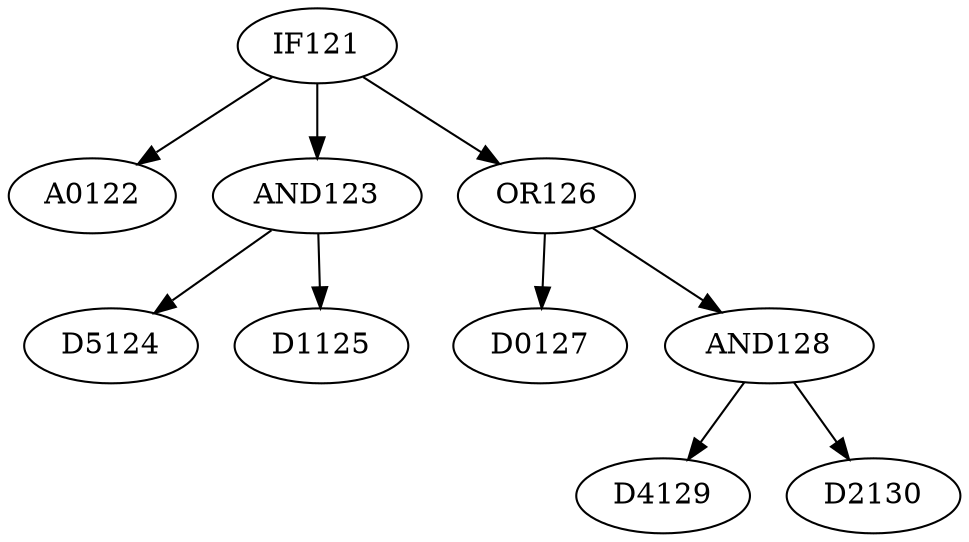 digraph T {
	IF121 -> A0122
	AND123 -> D5124
	AND123 -> D1125
	IF121 -> AND123
	OR126 -> D0127
	AND128 -> D4129
	AND128 -> D2130
	OR126 -> AND128
	IF121 -> OR126
}
